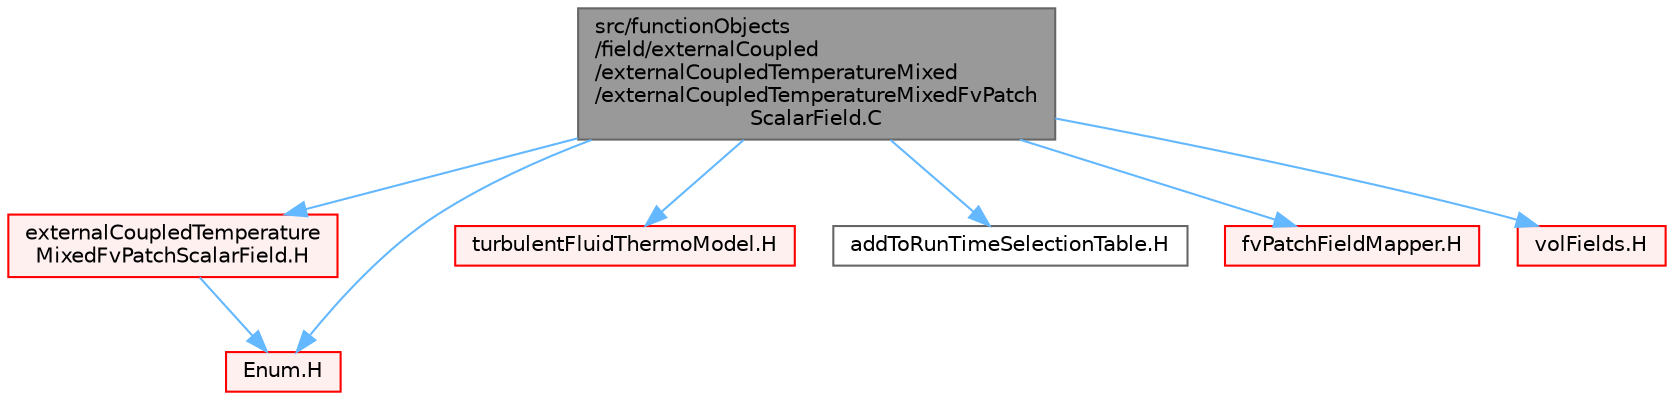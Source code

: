digraph "src/functionObjects/field/externalCoupled/externalCoupledTemperatureMixed/externalCoupledTemperatureMixedFvPatchScalarField.C"
{
 // LATEX_PDF_SIZE
  bgcolor="transparent";
  edge [fontname=Helvetica,fontsize=10,labelfontname=Helvetica,labelfontsize=10];
  node [fontname=Helvetica,fontsize=10,shape=box,height=0.2,width=0.4];
  Node1 [id="Node000001",label="src/functionObjects\l/field/externalCoupled\l/externalCoupledTemperatureMixed\l/externalCoupledTemperatureMixedFvPatch\lScalarField.C",height=0.2,width=0.4,color="gray40", fillcolor="grey60", style="filled", fontcolor="black",tooltip=" "];
  Node1 -> Node2 [id="edge1_Node000001_Node000002",color="steelblue1",style="solid",tooltip=" "];
  Node2 [id="Node000002",label="externalCoupledTemperature\lMixedFvPatchScalarField.H",height=0.2,width=0.4,color="red", fillcolor="#FFF0F0", style="filled",URL="$externalCoupledTemperatureMixedFvPatchScalarField_8H.html",tooltip=" "];
  Node2 -> Node169 [id="edge2_Node000002_Node000169",color="steelblue1",style="solid",tooltip=" "];
  Node169 [id="Node000169",label="Enum.H",height=0.2,width=0.4,color="red", fillcolor="#FFF0F0", style="filled",URL="$Enum_8H.html",tooltip=" "];
  Node1 -> Node289 [id="edge3_Node000001_Node000289",color="steelblue1",style="solid",tooltip=" "];
  Node289 [id="Node000289",label="turbulentFluidThermoModel.H",height=0.2,width=0.4,color="red", fillcolor="#FFF0F0", style="filled",URL="$turbulentFluidThermoModel_8H.html",tooltip=" "];
  Node1 -> Node408 [id="edge4_Node000001_Node000408",color="steelblue1",style="solid",tooltip=" "];
  Node408 [id="Node000408",label="addToRunTimeSelectionTable.H",height=0.2,width=0.4,color="grey40", fillcolor="white", style="filled",URL="$addToRunTimeSelectionTable_8H.html",tooltip="Macros for easy insertion into run-time selection tables."];
  Node1 -> Node409 [id="edge5_Node000001_Node000409",color="steelblue1",style="solid",tooltip=" "];
  Node409 [id="Node000409",label="fvPatchFieldMapper.H",height=0.2,width=0.4,color="red", fillcolor="#FFF0F0", style="filled",URL="$fvPatchFieldMapper_8H.html",tooltip=" "];
  Node1 -> Node299 [id="edge6_Node000001_Node000299",color="steelblue1",style="solid",tooltip=" "];
  Node299 [id="Node000299",label="volFields.H",height=0.2,width=0.4,color="red", fillcolor="#FFF0F0", style="filled",URL="$volFields_8H.html",tooltip=" "];
  Node1 -> Node169 [id="edge7_Node000001_Node000169",color="steelblue1",style="solid",tooltip=" "];
}

